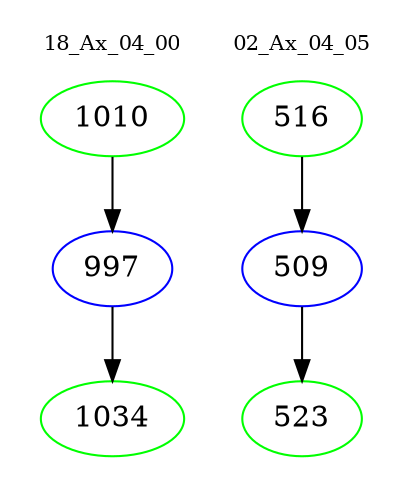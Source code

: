 digraph{
subgraph cluster_0 {
color = white
label = "18_Ax_04_00";
fontsize=10;
T0_1010 [label="1010", color="green"]
T0_1010 -> T0_997 [color="black"]
T0_997 [label="997", color="blue"]
T0_997 -> T0_1034 [color="black"]
T0_1034 [label="1034", color="green"]
}
subgraph cluster_1 {
color = white
label = "02_Ax_04_05";
fontsize=10;
T1_516 [label="516", color="green"]
T1_516 -> T1_509 [color="black"]
T1_509 [label="509", color="blue"]
T1_509 -> T1_523 [color="black"]
T1_523 [label="523", color="green"]
}
}
